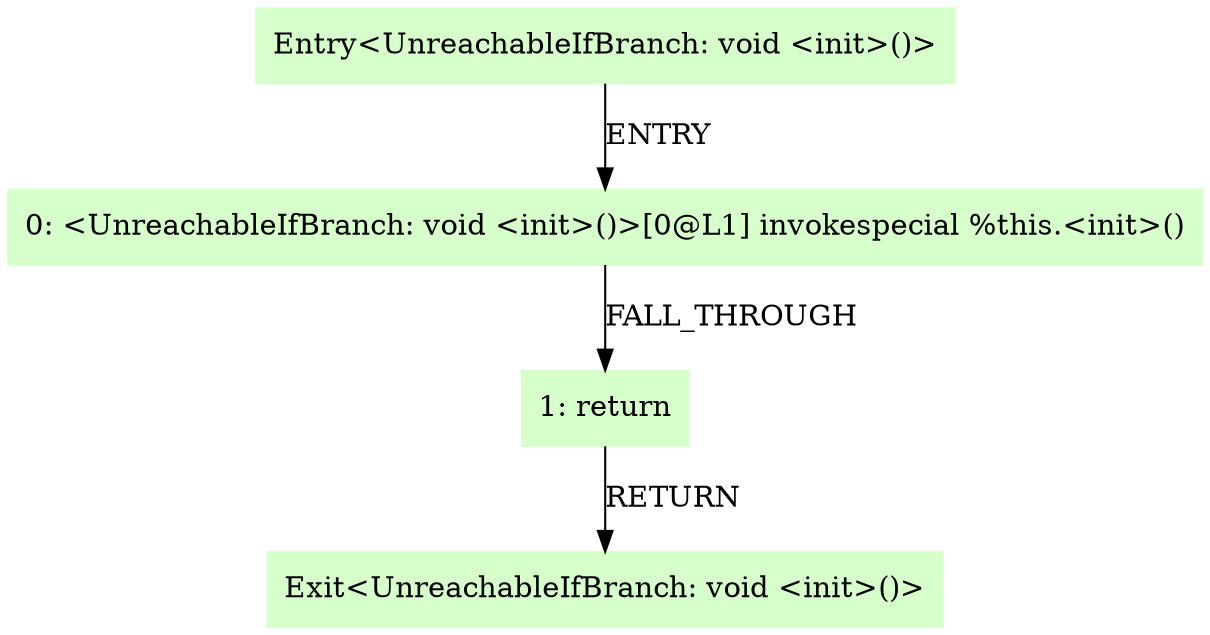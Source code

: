 digraph G {
  node [style=filled,color=".3 .2 1.0",shape=box,];
  "0" [label="Entry<UnreachableIfBranch: void <init>()>",];
  "1" [label="0: <UnreachableIfBranch: void <init>()>[0@L1] invokespecial %this.<init>()",];
  "2" [label="1: return",];
  "3" [label="Exit<UnreachableIfBranch: void <init>()>",];
  "0" -> "1" [label="ENTRY",];
  "1" -> "2" [label="FALL_THROUGH",];
  "2" -> "3" [label="RETURN",];
}
